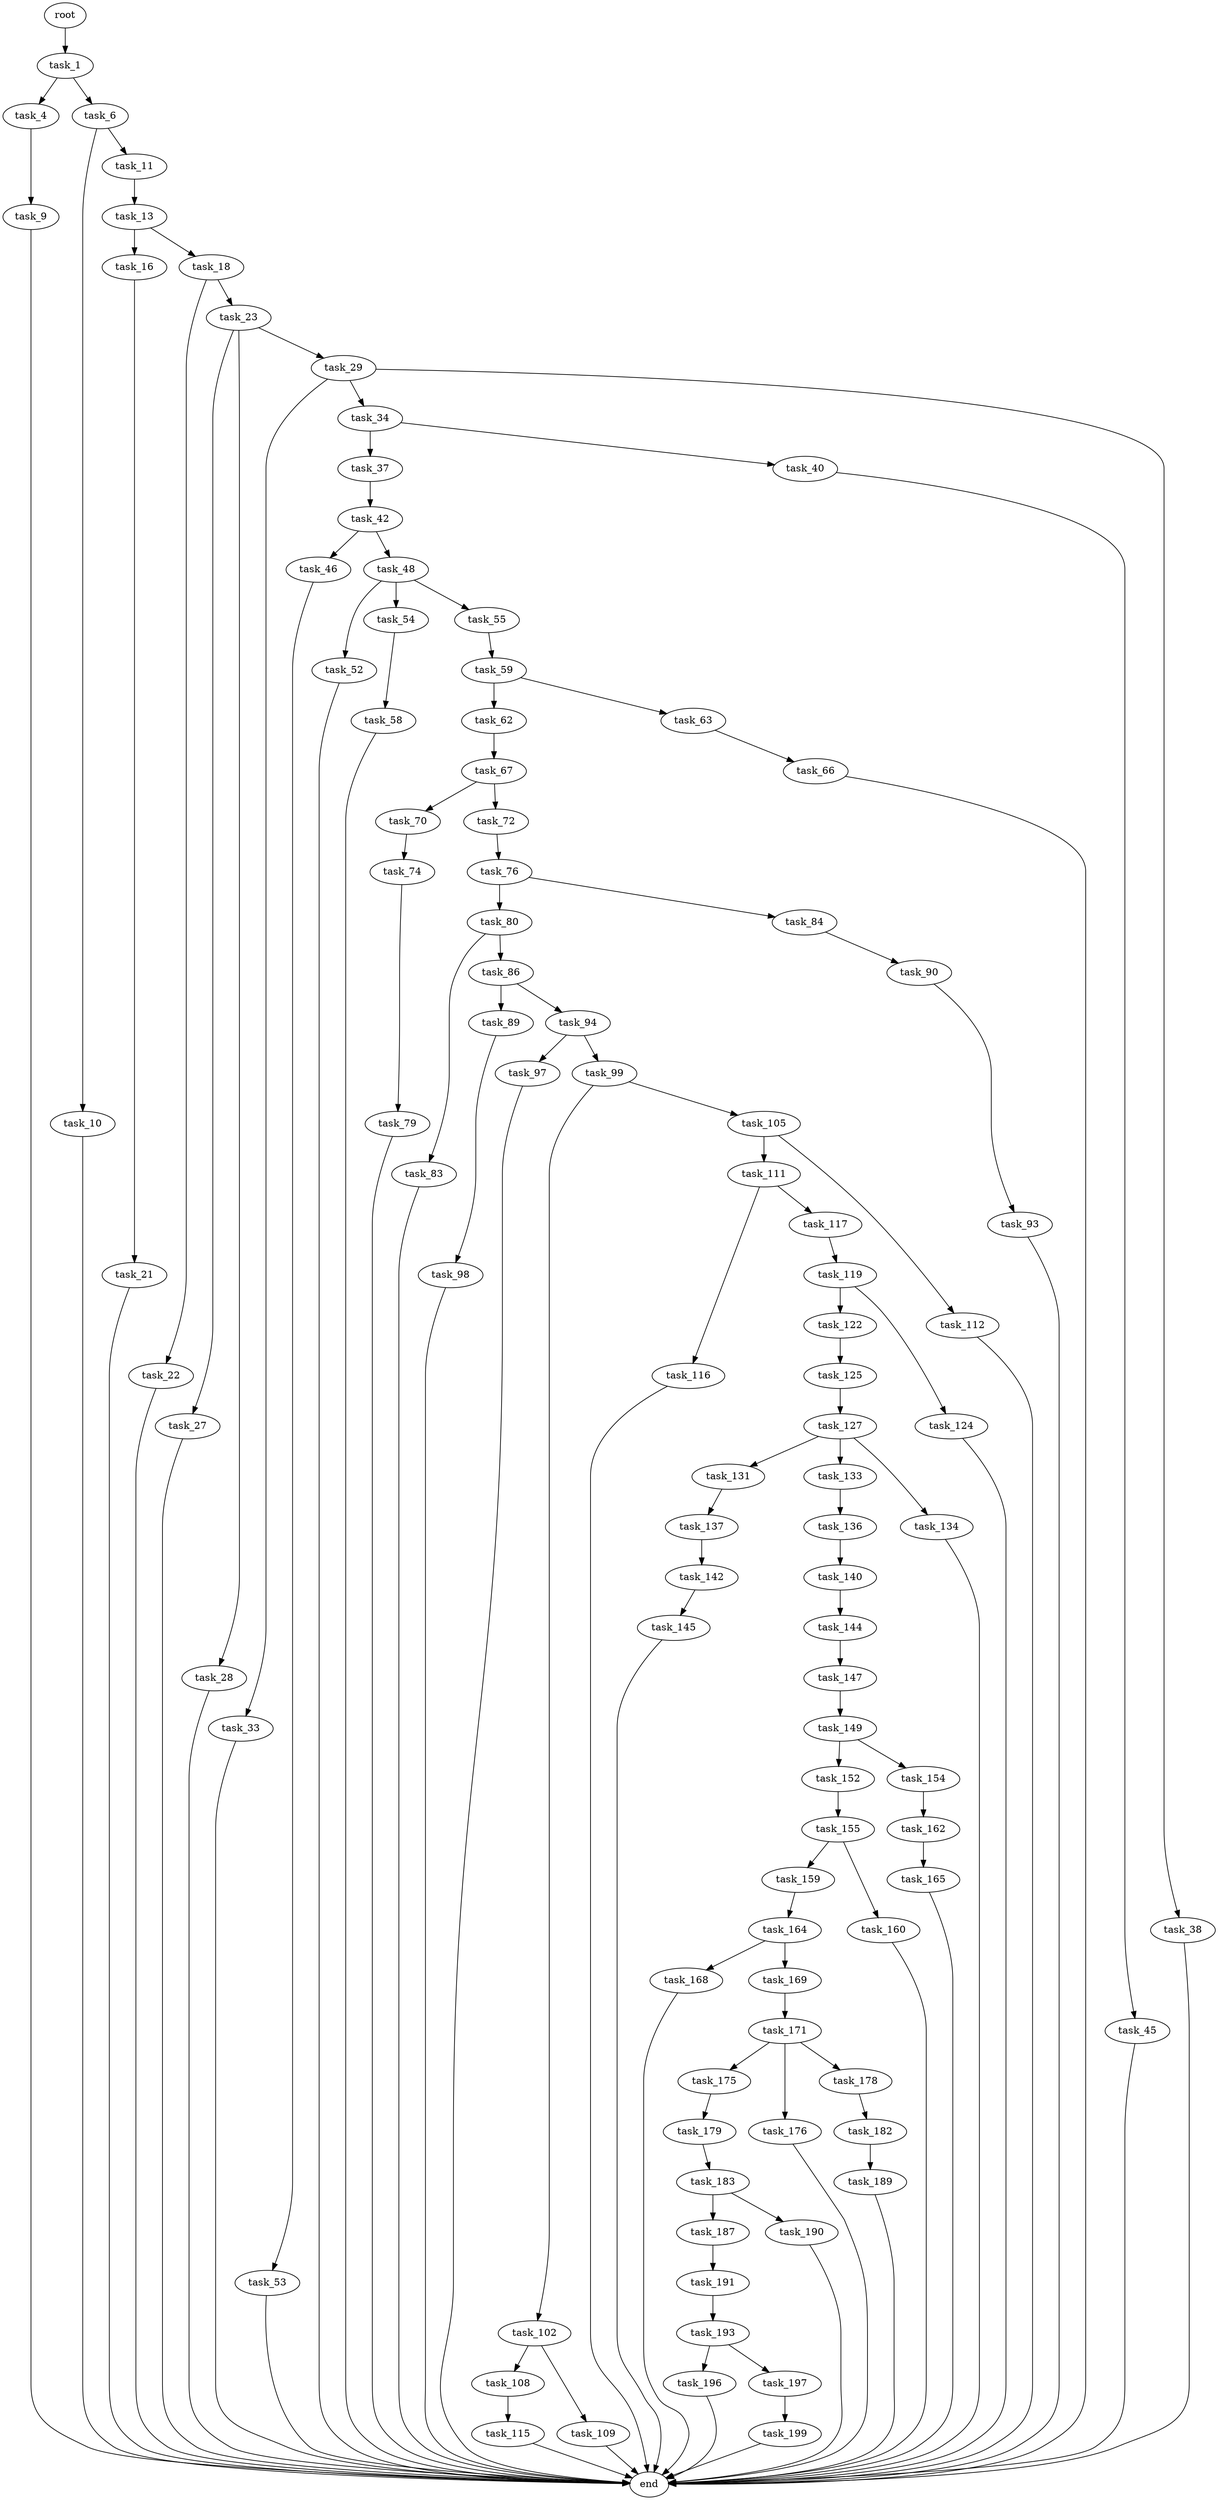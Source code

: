 digraph G {
  root [size="0.000000"];
  task_1 [size="70386545225.000000"];
  task_4 [size="782757789696.000000"];
  task_6 [size="68719476736.000000"];
  task_9 [size="368293445632.000000"];
  task_10 [size="8589934592.000000"];
  task_11 [size="563893423517.000000"];
  task_13 [size="5014717525.000000"];
  task_16 [size="134217728000.000000"];
  task_18 [size="24974057354.000000"];
  task_21 [size="28991029248.000000"];
  task_22 [size="8589934592.000000"];
  task_23 [size="45956510111.000000"];
  task_27 [size="255950720522.000000"];
  task_28 [size="1843874342.000000"];
  task_29 [size="677737865116.000000"];
  task_33 [size="782757789696.000000"];
  task_34 [size="1824853909.000000"];
  task_37 [size="8589934592.000000"];
  task_38 [size="29126681031.000000"];
  task_40 [size="134217728000.000000"];
  task_42 [size="897441043.000000"];
  task_45 [size="549755813888.000000"];
  task_46 [size="134217728000.000000"];
  task_48 [size="90124254584.000000"];
  task_52 [size="68719476736.000000"];
  task_53 [size="418659945278.000000"];
  task_54 [size="782757789696.000000"];
  task_55 [size="174607240125.000000"];
  task_58 [size="4243577493.000000"];
  task_59 [size="272053753369.000000"];
  task_62 [size="2005198830.000000"];
  task_63 [size="8589934592.000000"];
  task_66 [size="20669936793.000000"];
  task_67 [size="8589934592.000000"];
  task_70 [size="17977656280.000000"];
  task_72 [size="68719476736.000000"];
  task_74 [size="13309635210.000000"];
  task_76 [size="2000254256.000000"];
  task_79 [size="32784138679.000000"];
  task_80 [size="549755813888.000000"];
  task_83 [size="28991029248.000000"];
  task_84 [size="1378591875.000000"];
  task_86 [size="231928233984.000000"];
  task_89 [size="28991029248.000000"];
  task_90 [size="32779081035.000000"];
  task_93 [size="3074939417.000000"];
  task_94 [size="347004865788.000000"];
  task_97 [size="23883541987.000000"];
  task_98 [size="549755813888.000000"];
  task_99 [size="6436224973.000000"];
  task_102 [size="51896083134.000000"];
  task_105 [size="4915792763.000000"];
  task_108 [size="10445471914.000000"];
  task_109 [size="68719476736.000000"];
  task_111 [size="782757789696.000000"];
  task_112 [size="1034928049921.000000"];
  task_115 [size="273493823027.000000"];
  task_116 [size="21869016534.000000"];
  task_117 [size="1073741824000.000000"];
  task_119 [size="549755813888.000000"];
  task_122 [size="28991029248.000000"];
  task_124 [size="32886497464.000000"];
  task_125 [size="390981505.000000"];
  task_127 [size="28991029248.000000"];
  task_131 [size="69320922204.000000"];
  task_133 [size="15959969709.000000"];
  task_134 [size="1073741824000.000000"];
  task_136 [size="1287164835.000000"];
  task_137 [size="1073741824000.000000"];
  task_140 [size="549755813888.000000"];
  task_142 [size="473392062645.000000"];
  task_144 [size="103175253603.000000"];
  task_145 [size="782757789696.000000"];
  task_147 [size="129573905067.000000"];
  task_149 [size="370309674925.000000"];
  task_152 [size="13018512965.000000"];
  task_154 [size="5327769685.000000"];
  task_155 [size="782757789696.000000"];
  task_159 [size="8141690349.000000"];
  task_160 [size="211592959720.000000"];
  task_162 [size="68781775475.000000"];
  task_164 [size="782757789696.000000"];
  task_165 [size="2618545759.000000"];
  task_168 [size="27492561205.000000"];
  task_169 [size="192284643621.000000"];
  task_171 [size="68719476736.000000"];
  task_175 [size="44500976747.000000"];
  task_176 [size="1943423662.000000"];
  task_178 [size="24538639894.000000"];
  task_179 [size="98979408291.000000"];
  task_182 [size="14842890332.000000"];
  task_183 [size="368293445632.000000"];
  task_187 [size="75367937105.000000"];
  task_189 [size="1342401901.000000"];
  task_190 [size="231928233984.000000"];
  task_191 [size="2300314789.000000"];
  task_193 [size="3552265436.000000"];
  task_196 [size="94183137229.000000"];
  task_197 [size="10515185101.000000"];
  task_199 [size="322611923219.000000"];
  end [size="0.000000"];

  root -> task_1 [size="1.000000"];
  task_1 -> task_4 [size="134217728.000000"];
  task_1 -> task_6 [size="134217728.000000"];
  task_4 -> task_9 [size="679477248.000000"];
  task_6 -> task_10 [size="134217728.000000"];
  task_6 -> task_11 [size="134217728.000000"];
  task_9 -> end [size="1.000000"];
  task_10 -> end [size="1.000000"];
  task_11 -> task_13 [size="411041792.000000"];
  task_13 -> task_16 [size="209715200.000000"];
  task_13 -> task_18 [size="209715200.000000"];
  task_16 -> task_21 [size="209715200.000000"];
  task_18 -> task_22 [size="411041792.000000"];
  task_18 -> task_23 [size="411041792.000000"];
  task_21 -> end [size="1.000000"];
  task_22 -> end [size="1.000000"];
  task_23 -> task_27 [size="33554432.000000"];
  task_23 -> task_28 [size="33554432.000000"];
  task_23 -> task_29 [size="33554432.000000"];
  task_27 -> end [size="1.000000"];
  task_28 -> end [size="1.000000"];
  task_29 -> task_33 [size="536870912.000000"];
  task_29 -> task_34 [size="536870912.000000"];
  task_29 -> task_38 [size="536870912.000000"];
  task_33 -> end [size="1.000000"];
  task_34 -> task_37 [size="75497472.000000"];
  task_34 -> task_40 [size="75497472.000000"];
  task_37 -> task_42 [size="33554432.000000"];
  task_38 -> end [size="1.000000"];
  task_40 -> task_45 [size="209715200.000000"];
  task_42 -> task_46 [size="75497472.000000"];
  task_42 -> task_48 [size="75497472.000000"];
  task_45 -> end [size="1.000000"];
  task_46 -> task_53 [size="209715200.000000"];
  task_48 -> task_52 [size="134217728.000000"];
  task_48 -> task_54 [size="134217728.000000"];
  task_48 -> task_55 [size="134217728.000000"];
  task_52 -> end [size="1.000000"];
  task_53 -> end [size="1.000000"];
  task_54 -> task_58 [size="679477248.000000"];
  task_55 -> task_59 [size="134217728.000000"];
  task_58 -> end [size="1.000000"];
  task_59 -> task_62 [size="536870912.000000"];
  task_59 -> task_63 [size="536870912.000000"];
  task_62 -> task_67 [size="75497472.000000"];
  task_63 -> task_66 [size="33554432.000000"];
  task_66 -> end [size="1.000000"];
  task_67 -> task_70 [size="33554432.000000"];
  task_67 -> task_72 [size="33554432.000000"];
  task_70 -> task_74 [size="301989888.000000"];
  task_72 -> task_76 [size="134217728.000000"];
  task_74 -> task_79 [size="33554432.000000"];
  task_76 -> task_80 [size="33554432.000000"];
  task_76 -> task_84 [size="33554432.000000"];
  task_79 -> end [size="1.000000"];
  task_80 -> task_83 [size="536870912.000000"];
  task_80 -> task_86 [size="536870912.000000"];
  task_83 -> end [size="1.000000"];
  task_84 -> task_90 [size="33554432.000000"];
  task_86 -> task_89 [size="301989888.000000"];
  task_86 -> task_94 [size="301989888.000000"];
  task_89 -> task_98 [size="75497472.000000"];
  task_90 -> task_93 [size="679477248.000000"];
  task_93 -> end [size="1.000000"];
  task_94 -> task_97 [size="301989888.000000"];
  task_94 -> task_99 [size="301989888.000000"];
  task_97 -> end [size="1.000000"];
  task_98 -> end [size="1.000000"];
  task_99 -> task_102 [size="33554432.000000"];
  task_99 -> task_105 [size="33554432.000000"];
  task_102 -> task_108 [size="838860800.000000"];
  task_102 -> task_109 [size="838860800.000000"];
  task_105 -> task_111 [size="134217728.000000"];
  task_105 -> task_112 [size="134217728.000000"];
  task_108 -> task_115 [size="33554432.000000"];
  task_109 -> end [size="1.000000"];
  task_111 -> task_116 [size="679477248.000000"];
  task_111 -> task_117 [size="679477248.000000"];
  task_112 -> end [size="1.000000"];
  task_115 -> end [size="1.000000"];
  task_116 -> end [size="1.000000"];
  task_117 -> task_119 [size="838860800.000000"];
  task_119 -> task_122 [size="536870912.000000"];
  task_119 -> task_124 [size="536870912.000000"];
  task_122 -> task_125 [size="75497472.000000"];
  task_124 -> end [size="1.000000"];
  task_125 -> task_127 [size="33554432.000000"];
  task_127 -> task_131 [size="75497472.000000"];
  task_127 -> task_133 [size="75497472.000000"];
  task_127 -> task_134 [size="75497472.000000"];
  task_131 -> task_137 [size="75497472.000000"];
  task_133 -> task_136 [size="838860800.000000"];
  task_134 -> end [size="1.000000"];
  task_136 -> task_140 [size="33554432.000000"];
  task_137 -> task_142 [size="838860800.000000"];
  task_140 -> task_144 [size="536870912.000000"];
  task_142 -> task_145 [size="301989888.000000"];
  task_144 -> task_147 [size="75497472.000000"];
  task_145 -> end [size="1.000000"];
  task_147 -> task_149 [size="411041792.000000"];
  task_149 -> task_152 [size="838860800.000000"];
  task_149 -> task_154 [size="838860800.000000"];
  task_152 -> task_155 [size="301989888.000000"];
  task_154 -> task_162 [size="134217728.000000"];
  task_155 -> task_159 [size="679477248.000000"];
  task_155 -> task_160 [size="679477248.000000"];
  task_159 -> task_164 [size="209715200.000000"];
  task_160 -> end [size="1.000000"];
  task_162 -> task_165 [size="209715200.000000"];
  task_164 -> task_168 [size="679477248.000000"];
  task_164 -> task_169 [size="679477248.000000"];
  task_165 -> end [size="1.000000"];
  task_168 -> end [size="1.000000"];
  task_169 -> task_171 [size="411041792.000000"];
  task_171 -> task_175 [size="134217728.000000"];
  task_171 -> task_176 [size="134217728.000000"];
  task_171 -> task_178 [size="134217728.000000"];
  task_175 -> task_179 [size="838860800.000000"];
  task_176 -> end [size="1.000000"];
  task_178 -> task_182 [size="411041792.000000"];
  task_179 -> task_183 [size="301989888.000000"];
  task_182 -> task_189 [size="536870912.000000"];
  task_183 -> task_187 [size="411041792.000000"];
  task_183 -> task_190 [size="411041792.000000"];
  task_187 -> task_191 [size="75497472.000000"];
  task_189 -> end [size="1.000000"];
  task_190 -> end [size="1.000000"];
  task_191 -> task_193 [size="75497472.000000"];
  task_193 -> task_196 [size="134217728.000000"];
  task_193 -> task_197 [size="134217728.000000"];
  task_196 -> end [size="1.000000"];
  task_197 -> task_199 [size="411041792.000000"];
  task_199 -> end [size="1.000000"];
}
